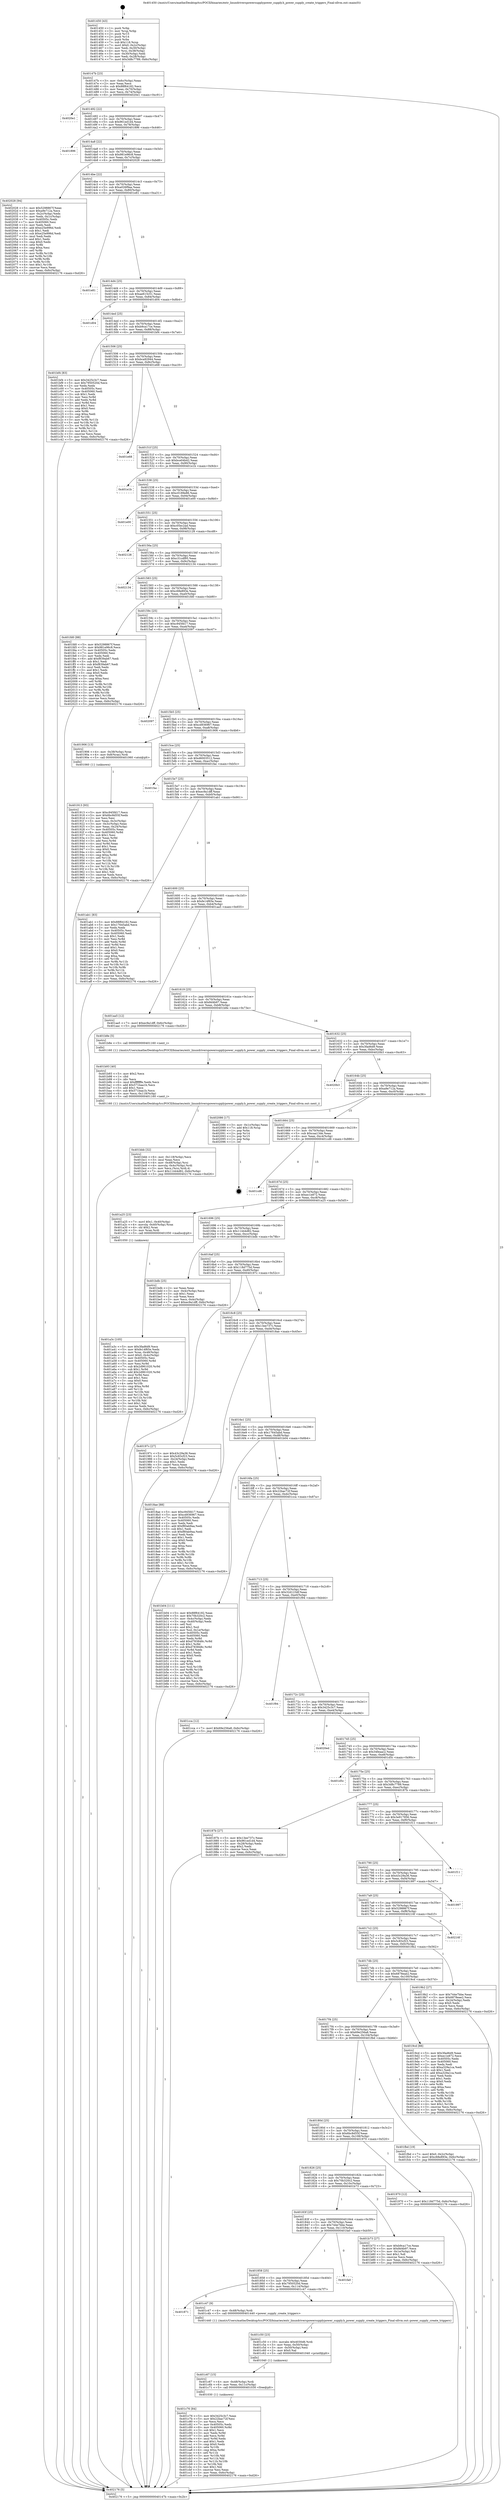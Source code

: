 digraph "0x401450" {
  label = "0x401450 (/mnt/c/Users/mathe/Desktop/tcc/POCII/binaries/extr_linuxdriverspowersupplypower_supply.h_power_supply_create_triggers_Final-ollvm.out::main(0))"
  labelloc = "t"
  node[shape=record]

  Entry [label="",width=0.3,height=0.3,shape=circle,fillcolor=black,style=filled]
  "0x40147b" [label="{
     0x40147b [23]\l
     | [instrs]\l
     &nbsp;&nbsp;0x40147b \<+3\>: mov -0x6c(%rbp),%eax\l
     &nbsp;&nbsp;0x40147e \<+2\>: mov %eax,%ecx\l
     &nbsp;&nbsp;0x401480 \<+6\>: sub $0x88f64182,%ecx\l
     &nbsp;&nbsp;0x401486 \<+3\>: mov %eax,-0x70(%rbp)\l
     &nbsp;&nbsp;0x401489 \<+3\>: mov %ecx,-0x74(%rbp)\l
     &nbsp;&nbsp;0x40148c \<+6\>: je 00000000004020e1 \<main+0xc91\>\l
  }"]
  "0x4020e1" [label="{
     0x4020e1\l
  }", style=dashed]
  "0x401492" [label="{
     0x401492 [22]\l
     | [instrs]\l
     &nbsp;&nbsp;0x401492 \<+5\>: jmp 0000000000401497 \<main+0x47\>\l
     &nbsp;&nbsp;0x401497 \<+3\>: mov -0x70(%rbp),%eax\l
     &nbsp;&nbsp;0x40149a \<+5\>: sub $0x961ed1d4,%eax\l
     &nbsp;&nbsp;0x40149f \<+3\>: mov %eax,-0x78(%rbp)\l
     &nbsp;&nbsp;0x4014a2 \<+6\>: je 0000000000401896 \<main+0x446\>\l
  }"]
  Exit [label="",width=0.3,height=0.3,shape=circle,fillcolor=black,style=filled,peripheries=2]
  "0x401896" [label="{
     0x401896\l
  }", style=dashed]
  "0x4014a8" [label="{
     0x4014a8 [22]\l
     | [instrs]\l
     &nbsp;&nbsp;0x4014a8 \<+5\>: jmp 00000000004014ad \<main+0x5d\>\l
     &nbsp;&nbsp;0x4014ad \<+3\>: mov -0x70(%rbp),%eax\l
     &nbsp;&nbsp;0x4014b0 \<+5\>: sub $0x981e96c8,%eax\l
     &nbsp;&nbsp;0x4014b5 \<+3\>: mov %eax,-0x7c(%rbp)\l
     &nbsp;&nbsp;0x4014b8 \<+6\>: je 0000000000402028 \<main+0xbd8\>\l
  }"]
  "0x401c76" [label="{
     0x401c76 [84]\l
     | [instrs]\l
     &nbsp;&nbsp;0x401c76 \<+5\>: mov $0x3425c3c7,%eax\l
     &nbsp;&nbsp;0x401c7b \<+5\>: mov $0x22bac72f,%esi\l
     &nbsp;&nbsp;0x401c80 \<+2\>: xor %ecx,%ecx\l
     &nbsp;&nbsp;0x401c82 \<+7\>: mov 0x40505c,%edx\l
     &nbsp;&nbsp;0x401c89 \<+8\>: mov 0x405060,%r8d\l
     &nbsp;&nbsp;0x401c91 \<+3\>: sub $0x1,%ecx\l
     &nbsp;&nbsp;0x401c94 \<+3\>: mov %edx,%r9d\l
     &nbsp;&nbsp;0x401c97 \<+3\>: add %ecx,%r9d\l
     &nbsp;&nbsp;0x401c9a \<+4\>: imul %r9d,%edx\l
     &nbsp;&nbsp;0x401c9e \<+3\>: and $0x1,%edx\l
     &nbsp;&nbsp;0x401ca1 \<+3\>: cmp $0x0,%edx\l
     &nbsp;&nbsp;0x401ca4 \<+4\>: sete %r10b\l
     &nbsp;&nbsp;0x401ca8 \<+4\>: cmp $0xa,%r8d\l
     &nbsp;&nbsp;0x401cac \<+4\>: setl %r11b\l
     &nbsp;&nbsp;0x401cb0 \<+3\>: mov %r10b,%bl\l
     &nbsp;&nbsp;0x401cb3 \<+3\>: and %r11b,%bl\l
     &nbsp;&nbsp;0x401cb6 \<+3\>: xor %r11b,%r10b\l
     &nbsp;&nbsp;0x401cb9 \<+3\>: or %r10b,%bl\l
     &nbsp;&nbsp;0x401cbc \<+3\>: test $0x1,%bl\l
     &nbsp;&nbsp;0x401cbf \<+3\>: cmovne %esi,%eax\l
     &nbsp;&nbsp;0x401cc2 \<+3\>: mov %eax,-0x6c(%rbp)\l
     &nbsp;&nbsp;0x401cc5 \<+5\>: jmp 0000000000402176 \<main+0xd26\>\l
  }"]
  "0x402028" [label="{
     0x402028 [94]\l
     | [instrs]\l
     &nbsp;&nbsp;0x402028 \<+5\>: mov $0x5298867f,%eax\l
     &nbsp;&nbsp;0x40202d \<+5\>: mov $0xa9e712a,%ecx\l
     &nbsp;&nbsp;0x402032 \<+3\>: mov -0x2c(%rbp),%edx\l
     &nbsp;&nbsp;0x402035 \<+3\>: mov %edx,-0x1c(%rbp)\l
     &nbsp;&nbsp;0x402038 \<+7\>: mov 0x40505c,%edx\l
     &nbsp;&nbsp;0x40203f \<+7\>: mov 0x405060,%esi\l
     &nbsp;&nbsp;0x402046 \<+2\>: mov %edx,%edi\l
     &nbsp;&nbsp;0x402048 \<+6\>: add $0xe25e996d,%edi\l
     &nbsp;&nbsp;0x40204e \<+3\>: sub $0x1,%edi\l
     &nbsp;&nbsp;0x402051 \<+6\>: sub $0xe25e996d,%edi\l
     &nbsp;&nbsp;0x402057 \<+3\>: imul %edi,%edx\l
     &nbsp;&nbsp;0x40205a \<+3\>: and $0x1,%edx\l
     &nbsp;&nbsp;0x40205d \<+3\>: cmp $0x0,%edx\l
     &nbsp;&nbsp;0x402060 \<+4\>: sete %r8b\l
     &nbsp;&nbsp;0x402064 \<+3\>: cmp $0xa,%esi\l
     &nbsp;&nbsp;0x402067 \<+4\>: setl %r9b\l
     &nbsp;&nbsp;0x40206b \<+3\>: mov %r8b,%r10b\l
     &nbsp;&nbsp;0x40206e \<+3\>: and %r9b,%r10b\l
     &nbsp;&nbsp;0x402071 \<+3\>: xor %r9b,%r8b\l
     &nbsp;&nbsp;0x402074 \<+3\>: or %r8b,%r10b\l
     &nbsp;&nbsp;0x402077 \<+4\>: test $0x1,%r10b\l
     &nbsp;&nbsp;0x40207b \<+3\>: cmovne %ecx,%eax\l
     &nbsp;&nbsp;0x40207e \<+3\>: mov %eax,-0x6c(%rbp)\l
     &nbsp;&nbsp;0x402081 \<+5\>: jmp 0000000000402176 \<main+0xd26\>\l
  }"]
  "0x4014be" [label="{
     0x4014be [22]\l
     | [instrs]\l
     &nbsp;&nbsp;0x4014be \<+5\>: jmp 00000000004014c3 \<main+0x73\>\l
     &nbsp;&nbsp;0x4014c3 \<+3\>: mov -0x70(%rbp),%eax\l
     &nbsp;&nbsp;0x4014c6 \<+5\>: sub $0xa026f9aa,%eax\l
     &nbsp;&nbsp;0x4014cb \<+3\>: mov %eax,-0x80(%rbp)\l
     &nbsp;&nbsp;0x4014ce \<+6\>: je 0000000000401e81 \<main+0xa31\>\l
  }"]
  "0x401c67" [label="{
     0x401c67 [15]\l
     | [instrs]\l
     &nbsp;&nbsp;0x401c67 \<+4\>: mov -0x48(%rbp),%rdi\l
     &nbsp;&nbsp;0x401c6b \<+6\>: mov %eax,-0x11c(%rbp)\l
     &nbsp;&nbsp;0x401c71 \<+5\>: call 0000000000401030 \<free@plt\>\l
     | [calls]\l
     &nbsp;&nbsp;0x401030 \{1\} (unknown)\l
  }"]
  "0x401e81" [label="{
     0x401e81\l
  }", style=dashed]
  "0x4014d4" [label="{
     0x4014d4 [25]\l
     | [instrs]\l
     &nbsp;&nbsp;0x4014d4 \<+5\>: jmp 00000000004014d9 \<main+0x89\>\l
     &nbsp;&nbsp;0x4014d9 \<+3\>: mov -0x70(%rbp),%eax\l
     &nbsp;&nbsp;0x4014dc \<+5\>: sub $0xae615c51,%eax\l
     &nbsp;&nbsp;0x4014e1 \<+6\>: mov %eax,-0x84(%rbp)\l
     &nbsp;&nbsp;0x4014e7 \<+6\>: je 0000000000401d04 \<main+0x8b4\>\l
  }"]
  "0x401c50" [label="{
     0x401c50 [23]\l
     | [instrs]\l
     &nbsp;&nbsp;0x401c50 \<+10\>: movabs $0x4030d6,%rdi\l
     &nbsp;&nbsp;0x401c5a \<+3\>: mov %eax,-0x50(%rbp)\l
     &nbsp;&nbsp;0x401c5d \<+3\>: mov -0x50(%rbp),%esi\l
     &nbsp;&nbsp;0x401c60 \<+2\>: mov $0x0,%al\l
     &nbsp;&nbsp;0x401c62 \<+5\>: call 0000000000401040 \<printf@plt\>\l
     | [calls]\l
     &nbsp;&nbsp;0x401040 \{1\} (unknown)\l
  }"]
  "0x401d04" [label="{
     0x401d04\l
  }", style=dashed]
  "0x4014ed" [label="{
     0x4014ed [25]\l
     | [instrs]\l
     &nbsp;&nbsp;0x4014ed \<+5\>: jmp 00000000004014f2 \<main+0xa2\>\l
     &nbsp;&nbsp;0x4014f2 \<+3\>: mov -0x70(%rbp),%eax\l
     &nbsp;&nbsp;0x4014f5 \<+5\>: sub $0xb9ca17ce,%eax\l
     &nbsp;&nbsp;0x4014fa \<+6\>: mov %eax,-0x88(%rbp)\l
     &nbsp;&nbsp;0x401500 \<+6\>: je 0000000000401bf4 \<main+0x7a4\>\l
  }"]
  "0x401871" [label="{
     0x401871\l
  }", style=dashed]
  "0x401bf4" [label="{
     0x401bf4 [83]\l
     | [instrs]\l
     &nbsp;&nbsp;0x401bf4 \<+5\>: mov $0x3425c3c7,%eax\l
     &nbsp;&nbsp;0x401bf9 \<+5\>: mov $0x7950520d,%ecx\l
     &nbsp;&nbsp;0x401bfe \<+2\>: xor %edx,%edx\l
     &nbsp;&nbsp;0x401c00 \<+7\>: mov 0x40505c,%esi\l
     &nbsp;&nbsp;0x401c07 \<+7\>: mov 0x405060,%edi\l
     &nbsp;&nbsp;0x401c0e \<+3\>: sub $0x1,%edx\l
     &nbsp;&nbsp;0x401c11 \<+3\>: mov %esi,%r8d\l
     &nbsp;&nbsp;0x401c14 \<+3\>: add %edx,%r8d\l
     &nbsp;&nbsp;0x401c17 \<+4\>: imul %r8d,%esi\l
     &nbsp;&nbsp;0x401c1b \<+3\>: and $0x1,%esi\l
     &nbsp;&nbsp;0x401c1e \<+3\>: cmp $0x0,%esi\l
     &nbsp;&nbsp;0x401c21 \<+4\>: sete %r9b\l
     &nbsp;&nbsp;0x401c25 \<+3\>: cmp $0xa,%edi\l
     &nbsp;&nbsp;0x401c28 \<+4\>: setl %r10b\l
     &nbsp;&nbsp;0x401c2c \<+3\>: mov %r9b,%r11b\l
     &nbsp;&nbsp;0x401c2f \<+3\>: and %r10b,%r11b\l
     &nbsp;&nbsp;0x401c32 \<+3\>: xor %r10b,%r9b\l
     &nbsp;&nbsp;0x401c35 \<+3\>: or %r9b,%r11b\l
     &nbsp;&nbsp;0x401c38 \<+4\>: test $0x1,%r11b\l
     &nbsp;&nbsp;0x401c3c \<+3\>: cmovne %ecx,%eax\l
     &nbsp;&nbsp;0x401c3f \<+3\>: mov %eax,-0x6c(%rbp)\l
     &nbsp;&nbsp;0x401c42 \<+5\>: jmp 0000000000402176 \<main+0xd26\>\l
  }"]
  "0x401506" [label="{
     0x401506 [25]\l
     | [instrs]\l
     &nbsp;&nbsp;0x401506 \<+5\>: jmp 000000000040150b \<main+0xbb\>\l
     &nbsp;&nbsp;0x40150b \<+3\>: mov -0x70(%rbp),%eax\l
     &nbsp;&nbsp;0x40150e \<+5\>: sub $0xbca92944,%eax\l
     &nbsp;&nbsp;0x401513 \<+6\>: mov %eax,-0x8c(%rbp)\l
     &nbsp;&nbsp;0x401519 \<+6\>: je 0000000000401e68 \<main+0xa18\>\l
  }"]
  "0x401c47" [label="{
     0x401c47 [9]\l
     | [instrs]\l
     &nbsp;&nbsp;0x401c47 \<+4\>: mov -0x48(%rbp),%rdi\l
     &nbsp;&nbsp;0x401c4b \<+5\>: call 0000000000401440 \<power_supply_create_triggers\>\l
     | [calls]\l
     &nbsp;&nbsp;0x401440 \{1\} (/mnt/c/Users/mathe/Desktop/tcc/POCII/binaries/extr_linuxdriverspowersupplypower_supply.h_power_supply_create_triggers_Final-ollvm.out::power_supply_create_triggers)\l
  }"]
  "0x401e68" [label="{
     0x401e68\l
  }", style=dashed]
  "0x40151f" [label="{
     0x40151f [25]\l
     | [instrs]\l
     &nbsp;&nbsp;0x40151f \<+5\>: jmp 0000000000401524 \<main+0xd4\>\l
     &nbsp;&nbsp;0x401524 \<+3\>: mov -0x70(%rbp),%eax\l
     &nbsp;&nbsp;0x401527 \<+5\>: sub $0xbce04b42,%eax\l
     &nbsp;&nbsp;0x40152c \<+6\>: mov %eax,-0x90(%rbp)\l
     &nbsp;&nbsp;0x401532 \<+6\>: je 0000000000401e1b \<main+0x9cb\>\l
  }"]
  "0x401858" [label="{
     0x401858 [25]\l
     | [instrs]\l
     &nbsp;&nbsp;0x401858 \<+5\>: jmp 000000000040185d \<main+0x40d\>\l
     &nbsp;&nbsp;0x40185d \<+3\>: mov -0x70(%rbp),%eax\l
     &nbsp;&nbsp;0x401860 \<+5\>: sub $0x7950520d,%eax\l
     &nbsp;&nbsp;0x401865 \<+6\>: mov %eax,-0x114(%rbp)\l
     &nbsp;&nbsp;0x40186b \<+6\>: je 0000000000401c47 \<main+0x7f7\>\l
  }"]
  "0x401e1b" [label="{
     0x401e1b\l
  }", style=dashed]
  "0x401538" [label="{
     0x401538 [25]\l
     | [instrs]\l
     &nbsp;&nbsp;0x401538 \<+5\>: jmp 000000000040153d \<main+0xed\>\l
     &nbsp;&nbsp;0x40153d \<+3\>: mov -0x70(%rbp),%eax\l
     &nbsp;&nbsp;0x401540 \<+5\>: sub $0xc0189e86,%eax\l
     &nbsp;&nbsp;0x401545 \<+6\>: mov %eax,-0x94(%rbp)\l
     &nbsp;&nbsp;0x40154b \<+6\>: je 0000000000401e00 \<main+0x9b0\>\l
  }"]
  "0x401fa0" [label="{
     0x401fa0\l
  }", style=dashed]
  "0x401e00" [label="{
     0x401e00\l
  }", style=dashed]
  "0x401551" [label="{
     0x401551 [25]\l
     | [instrs]\l
     &nbsp;&nbsp;0x401551 \<+5\>: jmp 0000000000401556 \<main+0x106\>\l
     &nbsp;&nbsp;0x401556 \<+3\>: mov -0x70(%rbp),%eax\l
     &nbsp;&nbsp;0x401559 \<+5\>: sub $0xc05ec2ad,%eax\l
     &nbsp;&nbsp;0x40155e \<+6\>: mov %eax,-0x98(%rbp)\l
     &nbsp;&nbsp;0x401564 \<+6\>: je 0000000000402128 \<main+0xcd8\>\l
  }"]
  "0x401bbb" [label="{
     0x401bbb [32]\l
     | [instrs]\l
     &nbsp;&nbsp;0x401bbb \<+6\>: mov -0x118(%rbp),%ecx\l
     &nbsp;&nbsp;0x401bc1 \<+3\>: imul %eax,%ecx\l
     &nbsp;&nbsp;0x401bc4 \<+4\>: mov -0x48(%rbp),%rsi\l
     &nbsp;&nbsp;0x401bc8 \<+4\>: movslq -0x4c(%rbp),%rdi\l
     &nbsp;&nbsp;0x401bcc \<+3\>: mov %ecx,(%rsi,%rdi,4)\l
     &nbsp;&nbsp;0x401bcf \<+7\>: movl $0x11444d82,-0x6c(%rbp)\l
     &nbsp;&nbsp;0x401bd6 \<+5\>: jmp 0000000000402176 \<main+0xd26\>\l
  }"]
  "0x402128" [label="{
     0x402128\l
  }", style=dashed]
  "0x40156a" [label="{
     0x40156a [25]\l
     | [instrs]\l
     &nbsp;&nbsp;0x40156a \<+5\>: jmp 000000000040156f \<main+0x11f\>\l
     &nbsp;&nbsp;0x40156f \<+3\>: mov -0x70(%rbp),%eax\l
     &nbsp;&nbsp;0x401572 \<+5\>: sub $0xc31cdf95,%eax\l
     &nbsp;&nbsp;0x401577 \<+6\>: mov %eax,-0x9c(%rbp)\l
     &nbsp;&nbsp;0x40157d \<+6\>: je 0000000000402134 \<main+0xce4\>\l
  }"]
  "0x401b93" [label="{
     0x401b93 [40]\l
     | [instrs]\l
     &nbsp;&nbsp;0x401b93 \<+5\>: mov $0x2,%ecx\l
     &nbsp;&nbsp;0x401b98 \<+1\>: cltd\l
     &nbsp;&nbsp;0x401b99 \<+2\>: idiv %ecx\l
     &nbsp;&nbsp;0x401b9b \<+6\>: imul $0xfffffffe,%edx,%ecx\l
     &nbsp;&nbsp;0x401ba1 \<+6\>: add $0x571baa1b,%ecx\l
     &nbsp;&nbsp;0x401ba7 \<+3\>: add $0x1,%ecx\l
     &nbsp;&nbsp;0x401baa \<+6\>: sub $0x571baa1b,%ecx\l
     &nbsp;&nbsp;0x401bb0 \<+6\>: mov %ecx,-0x118(%rbp)\l
     &nbsp;&nbsp;0x401bb6 \<+5\>: call 0000000000401160 \<next_i\>\l
     | [calls]\l
     &nbsp;&nbsp;0x401160 \{1\} (/mnt/c/Users/mathe/Desktop/tcc/POCII/binaries/extr_linuxdriverspowersupplypower_supply.h_power_supply_create_triggers_Final-ollvm.out::next_i)\l
  }"]
  "0x402134" [label="{
     0x402134\l
  }", style=dashed]
  "0x401583" [label="{
     0x401583 [25]\l
     | [instrs]\l
     &nbsp;&nbsp;0x401583 \<+5\>: jmp 0000000000401588 \<main+0x138\>\l
     &nbsp;&nbsp;0x401588 \<+3\>: mov -0x70(%rbp),%eax\l
     &nbsp;&nbsp;0x40158b \<+5\>: sub $0xc68e893e,%eax\l
     &nbsp;&nbsp;0x401590 \<+6\>: mov %eax,-0xa0(%rbp)\l
     &nbsp;&nbsp;0x401596 \<+6\>: je 0000000000401fd0 \<main+0xb80\>\l
  }"]
  "0x40183f" [label="{
     0x40183f [25]\l
     | [instrs]\l
     &nbsp;&nbsp;0x40183f \<+5\>: jmp 0000000000401844 \<main+0x3f4\>\l
     &nbsp;&nbsp;0x401844 \<+3\>: mov -0x70(%rbp),%eax\l
     &nbsp;&nbsp;0x401847 \<+5\>: sub $0x744e7bbe,%eax\l
     &nbsp;&nbsp;0x40184c \<+6\>: mov %eax,-0x110(%rbp)\l
     &nbsp;&nbsp;0x401852 \<+6\>: je 0000000000401fa0 \<main+0xb50\>\l
  }"]
  "0x401fd0" [label="{
     0x401fd0 [88]\l
     | [instrs]\l
     &nbsp;&nbsp;0x401fd0 \<+5\>: mov $0x5298867f,%eax\l
     &nbsp;&nbsp;0x401fd5 \<+5\>: mov $0x981e96c8,%ecx\l
     &nbsp;&nbsp;0x401fda \<+7\>: mov 0x40505c,%edx\l
     &nbsp;&nbsp;0x401fe1 \<+7\>: mov 0x405060,%esi\l
     &nbsp;&nbsp;0x401fe8 \<+2\>: mov %edx,%edi\l
     &nbsp;&nbsp;0x401fea \<+6\>: add $0xf839ab67,%edi\l
     &nbsp;&nbsp;0x401ff0 \<+3\>: sub $0x1,%edi\l
     &nbsp;&nbsp;0x401ff3 \<+6\>: sub $0xf839ab67,%edi\l
     &nbsp;&nbsp;0x401ff9 \<+3\>: imul %edi,%edx\l
     &nbsp;&nbsp;0x401ffc \<+3\>: and $0x1,%edx\l
     &nbsp;&nbsp;0x401fff \<+3\>: cmp $0x0,%edx\l
     &nbsp;&nbsp;0x402002 \<+4\>: sete %r8b\l
     &nbsp;&nbsp;0x402006 \<+3\>: cmp $0xa,%esi\l
     &nbsp;&nbsp;0x402009 \<+4\>: setl %r9b\l
     &nbsp;&nbsp;0x40200d \<+3\>: mov %r8b,%r10b\l
     &nbsp;&nbsp;0x402010 \<+3\>: and %r9b,%r10b\l
     &nbsp;&nbsp;0x402013 \<+3\>: xor %r9b,%r8b\l
     &nbsp;&nbsp;0x402016 \<+3\>: or %r8b,%r10b\l
     &nbsp;&nbsp;0x402019 \<+4\>: test $0x1,%r10b\l
     &nbsp;&nbsp;0x40201d \<+3\>: cmovne %ecx,%eax\l
     &nbsp;&nbsp;0x402020 \<+3\>: mov %eax,-0x6c(%rbp)\l
     &nbsp;&nbsp;0x402023 \<+5\>: jmp 0000000000402176 \<main+0xd26\>\l
  }"]
  "0x40159c" [label="{
     0x40159c [25]\l
     | [instrs]\l
     &nbsp;&nbsp;0x40159c \<+5\>: jmp 00000000004015a1 \<main+0x151\>\l
     &nbsp;&nbsp;0x4015a1 \<+3\>: mov -0x70(%rbp),%eax\l
     &nbsp;&nbsp;0x4015a4 \<+5\>: sub $0xc945fd17,%eax\l
     &nbsp;&nbsp;0x4015a9 \<+6\>: mov %eax,-0xa4(%rbp)\l
     &nbsp;&nbsp;0x4015af \<+6\>: je 0000000000402097 \<main+0xc47\>\l
  }"]
  "0x401b73" [label="{
     0x401b73 [27]\l
     | [instrs]\l
     &nbsp;&nbsp;0x401b73 \<+5\>: mov $0xb9ca17ce,%eax\l
     &nbsp;&nbsp;0x401b78 \<+5\>: mov $0x8d4b97,%ecx\l
     &nbsp;&nbsp;0x401b7d \<+3\>: mov -0x1e(%rbp),%dl\l
     &nbsp;&nbsp;0x401b80 \<+3\>: test $0x1,%dl\l
     &nbsp;&nbsp;0x401b83 \<+3\>: cmovne %ecx,%eax\l
     &nbsp;&nbsp;0x401b86 \<+3\>: mov %eax,-0x6c(%rbp)\l
     &nbsp;&nbsp;0x401b89 \<+5\>: jmp 0000000000402176 \<main+0xd26\>\l
  }"]
  "0x402097" [label="{
     0x402097\l
  }", style=dashed]
  "0x4015b5" [label="{
     0x4015b5 [25]\l
     | [instrs]\l
     &nbsp;&nbsp;0x4015b5 \<+5\>: jmp 00000000004015ba \<main+0x16a\>\l
     &nbsp;&nbsp;0x4015ba \<+3\>: mov -0x70(%rbp),%eax\l
     &nbsp;&nbsp;0x4015bd \<+5\>: sub $0xcd936967,%eax\l
     &nbsp;&nbsp;0x4015c2 \<+6\>: mov %eax,-0xa8(%rbp)\l
     &nbsp;&nbsp;0x4015c8 \<+6\>: je 0000000000401906 \<main+0x4b6\>\l
  }"]
  "0x401a3c" [label="{
     0x401a3c [105]\l
     | [instrs]\l
     &nbsp;&nbsp;0x401a3c \<+5\>: mov $0x3fad6d9,%ecx\l
     &nbsp;&nbsp;0x401a41 \<+5\>: mov $0xfe14f65e,%edx\l
     &nbsp;&nbsp;0x401a46 \<+4\>: mov %rax,-0x48(%rbp)\l
     &nbsp;&nbsp;0x401a4a \<+7\>: movl $0x0,-0x4c(%rbp)\l
     &nbsp;&nbsp;0x401a51 \<+7\>: mov 0x40505c,%esi\l
     &nbsp;&nbsp;0x401a58 \<+8\>: mov 0x405060,%r8d\l
     &nbsp;&nbsp;0x401a60 \<+3\>: mov %esi,%r9d\l
     &nbsp;&nbsp;0x401a63 \<+7\>: sub $0x2d961020,%r9d\l
     &nbsp;&nbsp;0x401a6a \<+4\>: sub $0x1,%r9d\l
     &nbsp;&nbsp;0x401a6e \<+7\>: add $0x2d961020,%r9d\l
     &nbsp;&nbsp;0x401a75 \<+4\>: imul %r9d,%esi\l
     &nbsp;&nbsp;0x401a79 \<+3\>: and $0x1,%esi\l
     &nbsp;&nbsp;0x401a7c \<+3\>: cmp $0x0,%esi\l
     &nbsp;&nbsp;0x401a7f \<+4\>: sete %r10b\l
     &nbsp;&nbsp;0x401a83 \<+4\>: cmp $0xa,%r8d\l
     &nbsp;&nbsp;0x401a87 \<+4\>: setl %r11b\l
     &nbsp;&nbsp;0x401a8b \<+3\>: mov %r10b,%bl\l
     &nbsp;&nbsp;0x401a8e \<+3\>: and %r11b,%bl\l
     &nbsp;&nbsp;0x401a91 \<+3\>: xor %r11b,%r10b\l
     &nbsp;&nbsp;0x401a94 \<+3\>: or %r10b,%bl\l
     &nbsp;&nbsp;0x401a97 \<+3\>: test $0x1,%bl\l
     &nbsp;&nbsp;0x401a9a \<+3\>: cmovne %edx,%ecx\l
     &nbsp;&nbsp;0x401a9d \<+3\>: mov %ecx,-0x6c(%rbp)\l
     &nbsp;&nbsp;0x401aa0 \<+5\>: jmp 0000000000402176 \<main+0xd26\>\l
  }"]
  "0x401906" [label="{
     0x401906 [13]\l
     | [instrs]\l
     &nbsp;&nbsp;0x401906 \<+4\>: mov -0x38(%rbp),%rax\l
     &nbsp;&nbsp;0x40190a \<+4\>: mov 0x8(%rax),%rdi\l
     &nbsp;&nbsp;0x40190e \<+5\>: call 0000000000401060 \<atoi@plt\>\l
     | [calls]\l
     &nbsp;&nbsp;0x401060 \{1\} (unknown)\l
  }"]
  "0x4015ce" [label="{
     0x4015ce [25]\l
     | [instrs]\l
     &nbsp;&nbsp;0x4015ce \<+5\>: jmp 00000000004015d3 \<main+0x183\>\l
     &nbsp;&nbsp;0x4015d3 \<+3\>: mov -0x70(%rbp),%eax\l
     &nbsp;&nbsp;0x4015d6 \<+5\>: sub $0xd6003512,%eax\l
     &nbsp;&nbsp;0x4015db \<+6\>: mov %eax,-0xac(%rbp)\l
     &nbsp;&nbsp;0x4015e1 \<+6\>: je 0000000000401fac \<main+0xb5c\>\l
  }"]
  "0x401826" [label="{
     0x401826 [25]\l
     | [instrs]\l
     &nbsp;&nbsp;0x401826 \<+5\>: jmp 000000000040182b \<main+0x3db\>\l
     &nbsp;&nbsp;0x40182b \<+3\>: mov -0x70(%rbp),%eax\l
     &nbsp;&nbsp;0x40182e \<+5\>: sub $0x70b320c2,%eax\l
     &nbsp;&nbsp;0x401833 \<+6\>: mov %eax,-0x10c(%rbp)\l
     &nbsp;&nbsp;0x401839 \<+6\>: je 0000000000401b73 \<main+0x723\>\l
  }"]
  "0x401fac" [label="{
     0x401fac\l
  }", style=dashed]
  "0x4015e7" [label="{
     0x4015e7 [25]\l
     | [instrs]\l
     &nbsp;&nbsp;0x4015e7 \<+5\>: jmp 00000000004015ec \<main+0x19c\>\l
     &nbsp;&nbsp;0x4015ec \<+3\>: mov -0x70(%rbp),%eax\l
     &nbsp;&nbsp;0x4015ef \<+5\>: sub $0xec9a1dff,%eax\l
     &nbsp;&nbsp;0x4015f4 \<+6\>: mov %eax,-0xb0(%rbp)\l
     &nbsp;&nbsp;0x4015fa \<+6\>: je 0000000000401ab1 \<main+0x661\>\l
  }"]
  "0x401970" [label="{
     0x401970 [12]\l
     | [instrs]\l
     &nbsp;&nbsp;0x401970 \<+7\>: movl $0x118d775d,-0x6c(%rbp)\l
     &nbsp;&nbsp;0x401977 \<+5\>: jmp 0000000000402176 \<main+0xd26\>\l
  }"]
  "0x401ab1" [label="{
     0x401ab1 [83]\l
     | [instrs]\l
     &nbsp;&nbsp;0x401ab1 \<+5\>: mov $0x88f64182,%eax\l
     &nbsp;&nbsp;0x401ab6 \<+5\>: mov $0x17645abd,%ecx\l
     &nbsp;&nbsp;0x401abb \<+2\>: xor %edx,%edx\l
     &nbsp;&nbsp;0x401abd \<+7\>: mov 0x40505c,%esi\l
     &nbsp;&nbsp;0x401ac4 \<+7\>: mov 0x405060,%edi\l
     &nbsp;&nbsp;0x401acb \<+3\>: sub $0x1,%edx\l
     &nbsp;&nbsp;0x401ace \<+3\>: mov %esi,%r8d\l
     &nbsp;&nbsp;0x401ad1 \<+3\>: add %edx,%r8d\l
     &nbsp;&nbsp;0x401ad4 \<+4\>: imul %r8d,%esi\l
     &nbsp;&nbsp;0x401ad8 \<+3\>: and $0x1,%esi\l
     &nbsp;&nbsp;0x401adb \<+3\>: cmp $0x0,%esi\l
     &nbsp;&nbsp;0x401ade \<+4\>: sete %r9b\l
     &nbsp;&nbsp;0x401ae2 \<+3\>: cmp $0xa,%edi\l
     &nbsp;&nbsp;0x401ae5 \<+4\>: setl %r10b\l
     &nbsp;&nbsp;0x401ae9 \<+3\>: mov %r9b,%r11b\l
     &nbsp;&nbsp;0x401aec \<+3\>: and %r10b,%r11b\l
     &nbsp;&nbsp;0x401aef \<+3\>: xor %r10b,%r9b\l
     &nbsp;&nbsp;0x401af2 \<+3\>: or %r9b,%r11b\l
     &nbsp;&nbsp;0x401af5 \<+4\>: test $0x1,%r11b\l
     &nbsp;&nbsp;0x401af9 \<+3\>: cmovne %ecx,%eax\l
     &nbsp;&nbsp;0x401afc \<+3\>: mov %eax,-0x6c(%rbp)\l
     &nbsp;&nbsp;0x401aff \<+5\>: jmp 0000000000402176 \<main+0xd26\>\l
  }"]
  "0x401600" [label="{
     0x401600 [25]\l
     | [instrs]\l
     &nbsp;&nbsp;0x401600 \<+5\>: jmp 0000000000401605 \<main+0x1b5\>\l
     &nbsp;&nbsp;0x401605 \<+3\>: mov -0x70(%rbp),%eax\l
     &nbsp;&nbsp;0x401608 \<+5\>: sub $0xfe14f65e,%eax\l
     &nbsp;&nbsp;0x40160d \<+6\>: mov %eax,-0xb4(%rbp)\l
     &nbsp;&nbsp;0x401613 \<+6\>: je 0000000000401aa5 \<main+0x655\>\l
  }"]
  "0x40180d" [label="{
     0x40180d [25]\l
     | [instrs]\l
     &nbsp;&nbsp;0x40180d \<+5\>: jmp 0000000000401812 \<main+0x3c2\>\l
     &nbsp;&nbsp;0x401812 \<+3\>: mov -0x70(%rbp),%eax\l
     &nbsp;&nbsp;0x401815 \<+5\>: sub $0x6bc8d55f,%eax\l
     &nbsp;&nbsp;0x40181a \<+6\>: mov %eax,-0x108(%rbp)\l
     &nbsp;&nbsp;0x401820 \<+6\>: je 0000000000401970 \<main+0x520\>\l
  }"]
  "0x401aa5" [label="{
     0x401aa5 [12]\l
     | [instrs]\l
     &nbsp;&nbsp;0x401aa5 \<+7\>: movl $0xec9a1dff,-0x6c(%rbp)\l
     &nbsp;&nbsp;0x401aac \<+5\>: jmp 0000000000402176 \<main+0xd26\>\l
  }"]
  "0x401619" [label="{
     0x401619 [25]\l
     | [instrs]\l
     &nbsp;&nbsp;0x401619 \<+5\>: jmp 000000000040161e \<main+0x1ce\>\l
     &nbsp;&nbsp;0x40161e \<+3\>: mov -0x70(%rbp),%eax\l
     &nbsp;&nbsp;0x401621 \<+5\>: sub $0x8d4b97,%eax\l
     &nbsp;&nbsp;0x401626 \<+6\>: mov %eax,-0xb8(%rbp)\l
     &nbsp;&nbsp;0x40162c \<+6\>: je 0000000000401b8e \<main+0x73e\>\l
  }"]
  "0x401fbd" [label="{
     0x401fbd [19]\l
     | [instrs]\l
     &nbsp;&nbsp;0x401fbd \<+7\>: movl $0x0,-0x2c(%rbp)\l
     &nbsp;&nbsp;0x401fc4 \<+7\>: movl $0xc68e893e,-0x6c(%rbp)\l
     &nbsp;&nbsp;0x401fcb \<+5\>: jmp 0000000000402176 \<main+0xd26\>\l
  }"]
  "0x401b8e" [label="{
     0x401b8e [5]\l
     | [instrs]\l
     &nbsp;&nbsp;0x401b8e \<+5\>: call 0000000000401160 \<next_i\>\l
     | [calls]\l
     &nbsp;&nbsp;0x401160 \{1\} (/mnt/c/Users/mathe/Desktop/tcc/POCII/binaries/extr_linuxdriverspowersupplypower_supply.h_power_supply_create_triggers_Final-ollvm.out::next_i)\l
  }"]
  "0x401632" [label="{
     0x401632 [25]\l
     | [instrs]\l
     &nbsp;&nbsp;0x401632 \<+5\>: jmp 0000000000401637 \<main+0x1e7\>\l
     &nbsp;&nbsp;0x401637 \<+3\>: mov -0x70(%rbp),%eax\l
     &nbsp;&nbsp;0x40163a \<+5\>: sub $0x3fad6d9,%eax\l
     &nbsp;&nbsp;0x40163f \<+6\>: mov %eax,-0xbc(%rbp)\l
     &nbsp;&nbsp;0x401645 \<+6\>: je 00000000004020b3 \<main+0xc63\>\l
  }"]
  "0x4017f4" [label="{
     0x4017f4 [25]\l
     | [instrs]\l
     &nbsp;&nbsp;0x4017f4 \<+5\>: jmp 00000000004017f9 \<main+0x3a9\>\l
     &nbsp;&nbsp;0x4017f9 \<+3\>: mov -0x70(%rbp),%eax\l
     &nbsp;&nbsp;0x4017fc \<+5\>: sub $0x69e256a8,%eax\l
     &nbsp;&nbsp;0x401801 \<+6\>: mov %eax,-0x104(%rbp)\l
     &nbsp;&nbsp;0x401807 \<+6\>: je 0000000000401fbd \<main+0xb6d\>\l
  }"]
  "0x4020b3" [label="{
     0x4020b3\l
  }", style=dashed]
  "0x40164b" [label="{
     0x40164b [25]\l
     | [instrs]\l
     &nbsp;&nbsp;0x40164b \<+5\>: jmp 0000000000401650 \<main+0x200\>\l
     &nbsp;&nbsp;0x401650 \<+3\>: mov -0x70(%rbp),%eax\l
     &nbsp;&nbsp;0x401653 \<+5\>: sub $0xa9e712a,%eax\l
     &nbsp;&nbsp;0x401658 \<+6\>: mov %eax,-0xc0(%rbp)\l
     &nbsp;&nbsp;0x40165e \<+6\>: je 0000000000402086 \<main+0xc36\>\l
  }"]
  "0x4019cd" [label="{
     0x4019cd [88]\l
     | [instrs]\l
     &nbsp;&nbsp;0x4019cd \<+5\>: mov $0x3fad6d9,%eax\l
     &nbsp;&nbsp;0x4019d2 \<+5\>: mov $0xec1e872,%ecx\l
     &nbsp;&nbsp;0x4019d7 \<+7\>: mov 0x40505c,%edx\l
     &nbsp;&nbsp;0x4019de \<+7\>: mov 0x405060,%esi\l
     &nbsp;&nbsp;0x4019e5 \<+2\>: mov %edx,%edi\l
     &nbsp;&nbsp;0x4019e7 \<+6\>: sub $0xa329a1ca,%edi\l
     &nbsp;&nbsp;0x4019ed \<+3\>: sub $0x1,%edi\l
     &nbsp;&nbsp;0x4019f0 \<+6\>: add $0xa329a1ca,%edi\l
     &nbsp;&nbsp;0x4019f6 \<+3\>: imul %edi,%edx\l
     &nbsp;&nbsp;0x4019f9 \<+3\>: and $0x1,%edx\l
     &nbsp;&nbsp;0x4019fc \<+3\>: cmp $0x0,%edx\l
     &nbsp;&nbsp;0x4019ff \<+4\>: sete %r8b\l
     &nbsp;&nbsp;0x401a03 \<+3\>: cmp $0xa,%esi\l
     &nbsp;&nbsp;0x401a06 \<+4\>: setl %r9b\l
     &nbsp;&nbsp;0x401a0a \<+3\>: mov %r8b,%r10b\l
     &nbsp;&nbsp;0x401a0d \<+3\>: and %r9b,%r10b\l
     &nbsp;&nbsp;0x401a10 \<+3\>: xor %r9b,%r8b\l
     &nbsp;&nbsp;0x401a13 \<+3\>: or %r8b,%r10b\l
     &nbsp;&nbsp;0x401a16 \<+4\>: test $0x1,%r10b\l
     &nbsp;&nbsp;0x401a1a \<+3\>: cmovne %ecx,%eax\l
     &nbsp;&nbsp;0x401a1d \<+3\>: mov %eax,-0x6c(%rbp)\l
     &nbsp;&nbsp;0x401a20 \<+5\>: jmp 0000000000402176 \<main+0xd26\>\l
  }"]
  "0x402086" [label="{
     0x402086 [17]\l
     | [instrs]\l
     &nbsp;&nbsp;0x402086 \<+3\>: mov -0x1c(%rbp),%eax\l
     &nbsp;&nbsp;0x402089 \<+7\>: add $0x118,%rsp\l
     &nbsp;&nbsp;0x402090 \<+1\>: pop %rbx\l
     &nbsp;&nbsp;0x402091 \<+2\>: pop %r14\l
     &nbsp;&nbsp;0x402093 \<+2\>: pop %r15\l
     &nbsp;&nbsp;0x402095 \<+1\>: pop %rbp\l
     &nbsp;&nbsp;0x402096 \<+1\>: ret\l
  }"]
  "0x401664" [label="{
     0x401664 [25]\l
     | [instrs]\l
     &nbsp;&nbsp;0x401664 \<+5\>: jmp 0000000000401669 \<main+0x219\>\l
     &nbsp;&nbsp;0x401669 \<+3\>: mov -0x70(%rbp),%eax\l
     &nbsp;&nbsp;0x40166c \<+5\>: sub $0xcaa13de,%eax\l
     &nbsp;&nbsp;0x401671 \<+6\>: mov %eax,-0xc4(%rbp)\l
     &nbsp;&nbsp;0x401677 \<+6\>: je 0000000000401cd6 \<main+0x886\>\l
  }"]
  "0x4017db" [label="{
     0x4017db [25]\l
     | [instrs]\l
     &nbsp;&nbsp;0x4017db \<+5\>: jmp 00000000004017e0 \<main+0x390\>\l
     &nbsp;&nbsp;0x4017e0 \<+3\>: mov -0x70(%rbp),%eax\l
     &nbsp;&nbsp;0x4017e3 \<+5\>: sub $0x6878eae2,%eax\l
     &nbsp;&nbsp;0x4017e8 \<+6\>: mov %eax,-0x100(%rbp)\l
     &nbsp;&nbsp;0x4017ee \<+6\>: je 00000000004019cd \<main+0x57d\>\l
  }"]
  "0x401cd6" [label="{
     0x401cd6\l
  }", style=dashed]
  "0x40167d" [label="{
     0x40167d [25]\l
     | [instrs]\l
     &nbsp;&nbsp;0x40167d \<+5\>: jmp 0000000000401682 \<main+0x232\>\l
     &nbsp;&nbsp;0x401682 \<+3\>: mov -0x70(%rbp),%eax\l
     &nbsp;&nbsp;0x401685 \<+5\>: sub $0xec1e872,%eax\l
     &nbsp;&nbsp;0x40168a \<+6\>: mov %eax,-0xc8(%rbp)\l
     &nbsp;&nbsp;0x401690 \<+6\>: je 0000000000401a25 \<main+0x5d5\>\l
  }"]
  "0x4019b2" [label="{
     0x4019b2 [27]\l
     | [instrs]\l
     &nbsp;&nbsp;0x4019b2 \<+5\>: mov $0x744e7bbe,%eax\l
     &nbsp;&nbsp;0x4019b7 \<+5\>: mov $0x6878eae2,%ecx\l
     &nbsp;&nbsp;0x4019bc \<+3\>: mov -0x24(%rbp),%edx\l
     &nbsp;&nbsp;0x4019bf \<+3\>: cmp $0x0,%edx\l
     &nbsp;&nbsp;0x4019c2 \<+3\>: cmove %ecx,%eax\l
     &nbsp;&nbsp;0x4019c5 \<+3\>: mov %eax,-0x6c(%rbp)\l
     &nbsp;&nbsp;0x4019c8 \<+5\>: jmp 0000000000402176 \<main+0xd26\>\l
  }"]
  "0x401a25" [label="{
     0x401a25 [23]\l
     | [instrs]\l
     &nbsp;&nbsp;0x401a25 \<+7\>: movl $0x1,-0x40(%rbp)\l
     &nbsp;&nbsp;0x401a2c \<+4\>: movslq -0x40(%rbp),%rax\l
     &nbsp;&nbsp;0x401a30 \<+4\>: shl $0x2,%rax\l
     &nbsp;&nbsp;0x401a34 \<+3\>: mov %rax,%rdi\l
     &nbsp;&nbsp;0x401a37 \<+5\>: call 0000000000401050 \<malloc@plt\>\l
     | [calls]\l
     &nbsp;&nbsp;0x401050 \{1\} (unknown)\l
  }"]
  "0x401696" [label="{
     0x401696 [25]\l
     | [instrs]\l
     &nbsp;&nbsp;0x401696 \<+5\>: jmp 000000000040169b \<main+0x24b\>\l
     &nbsp;&nbsp;0x40169b \<+3\>: mov -0x70(%rbp),%eax\l
     &nbsp;&nbsp;0x40169e \<+5\>: sub $0x11444d82,%eax\l
     &nbsp;&nbsp;0x4016a3 \<+6\>: mov %eax,-0xcc(%rbp)\l
     &nbsp;&nbsp;0x4016a9 \<+6\>: je 0000000000401bdb \<main+0x78b\>\l
  }"]
  "0x4017c2" [label="{
     0x4017c2 [25]\l
     | [instrs]\l
     &nbsp;&nbsp;0x4017c2 \<+5\>: jmp 00000000004017c7 \<main+0x377\>\l
     &nbsp;&nbsp;0x4017c7 \<+3\>: mov -0x70(%rbp),%eax\l
     &nbsp;&nbsp;0x4017ca \<+5\>: sub $0x5c83cf23,%eax\l
     &nbsp;&nbsp;0x4017cf \<+6\>: mov %eax,-0xfc(%rbp)\l
     &nbsp;&nbsp;0x4017d5 \<+6\>: je 00000000004019b2 \<main+0x562\>\l
  }"]
  "0x401bdb" [label="{
     0x401bdb [25]\l
     | [instrs]\l
     &nbsp;&nbsp;0x401bdb \<+2\>: xor %eax,%eax\l
     &nbsp;&nbsp;0x401bdd \<+3\>: mov -0x4c(%rbp),%ecx\l
     &nbsp;&nbsp;0x401be0 \<+3\>: sub $0x1,%eax\l
     &nbsp;&nbsp;0x401be3 \<+2\>: sub %eax,%ecx\l
     &nbsp;&nbsp;0x401be5 \<+3\>: mov %ecx,-0x4c(%rbp)\l
     &nbsp;&nbsp;0x401be8 \<+7\>: movl $0xec9a1dff,-0x6c(%rbp)\l
     &nbsp;&nbsp;0x401bef \<+5\>: jmp 0000000000402176 \<main+0xd26\>\l
  }"]
  "0x4016af" [label="{
     0x4016af [25]\l
     | [instrs]\l
     &nbsp;&nbsp;0x4016af \<+5\>: jmp 00000000004016b4 \<main+0x264\>\l
     &nbsp;&nbsp;0x4016b4 \<+3\>: mov -0x70(%rbp),%eax\l
     &nbsp;&nbsp;0x4016b7 \<+5\>: sub $0x118d775d,%eax\l
     &nbsp;&nbsp;0x4016bc \<+6\>: mov %eax,-0xd0(%rbp)\l
     &nbsp;&nbsp;0x4016c2 \<+6\>: je 000000000040197c \<main+0x52c\>\l
  }"]
  "0x40216f" [label="{
     0x40216f\l
  }", style=dashed]
  "0x40197c" [label="{
     0x40197c [27]\l
     | [instrs]\l
     &nbsp;&nbsp;0x40197c \<+5\>: mov $0x43c29a36,%eax\l
     &nbsp;&nbsp;0x401981 \<+5\>: mov $0x5c83cf23,%ecx\l
     &nbsp;&nbsp;0x401986 \<+3\>: mov -0x24(%rbp),%edx\l
     &nbsp;&nbsp;0x401989 \<+3\>: cmp $0x1,%edx\l
     &nbsp;&nbsp;0x40198c \<+3\>: cmovl %ecx,%eax\l
     &nbsp;&nbsp;0x40198f \<+3\>: mov %eax,-0x6c(%rbp)\l
     &nbsp;&nbsp;0x401992 \<+5\>: jmp 0000000000402176 \<main+0xd26\>\l
  }"]
  "0x4016c8" [label="{
     0x4016c8 [25]\l
     | [instrs]\l
     &nbsp;&nbsp;0x4016c8 \<+5\>: jmp 00000000004016cd \<main+0x27d\>\l
     &nbsp;&nbsp;0x4016cd \<+3\>: mov -0x70(%rbp),%eax\l
     &nbsp;&nbsp;0x4016d0 \<+5\>: sub $0x13ee737c,%eax\l
     &nbsp;&nbsp;0x4016d5 \<+6\>: mov %eax,-0xd4(%rbp)\l
     &nbsp;&nbsp;0x4016db \<+6\>: je 00000000004018ae \<main+0x45e\>\l
  }"]
  "0x4017a9" [label="{
     0x4017a9 [25]\l
     | [instrs]\l
     &nbsp;&nbsp;0x4017a9 \<+5\>: jmp 00000000004017ae \<main+0x35e\>\l
     &nbsp;&nbsp;0x4017ae \<+3\>: mov -0x70(%rbp),%eax\l
     &nbsp;&nbsp;0x4017b1 \<+5\>: sub $0x5298867f,%eax\l
     &nbsp;&nbsp;0x4017b6 \<+6\>: mov %eax,-0xf8(%rbp)\l
     &nbsp;&nbsp;0x4017bc \<+6\>: je 000000000040216f \<main+0xd1f\>\l
  }"]
  "0x4018ae" [label="{
     0x4018ae [88]\l
     | [instrs]\l
     &nbsp;&nbsp;0x4018ae \<+5\>: mov $0xc945fd17,%eax\l
     &nbsp;&nbsp;0x4018b3 \<+5\>: mov $0xcd936967,%ecx\l
     &nbsp;&nbsp;0x4018b8 \<+7\>: mov 0x40505c,%edx\l
     &nbsp;&nbsp;0x4018bf \<+7\>: mov 0x405060,%esi\l
     &nbsp;&nbsp;0x4018c6 \<+2\>: mov %edx,%edi\l
     &nbsp;&nbsp;0x4018c8 \<+6\>: add $0xf80ab9aa,%edi\l
     &nbsp;&nbsp;0x4018ce \<+3\>: sub $0x1,%edi\l
     &nbsp;&nbsp;0x4018d1 \<+6\>: sub $0xf80ab9aa,%edi\l
     &nbsp;&nbsp;0x4018d7 \<+3\>: imul %edi,%edx\l
     &nbsp;&nbsp;0x4018da \<+3\>: and $0x1,%edx\l
     &nbsp;&nbsp;0x4018dd \<+3\>: cmp $0x0,%edx\l
     &nbsp;&nbsp;0x4018e0 \<+4\>: sete %r8b\l
     &nbsp;&nbsp;0x4018e4 \<+3\>: cmp $0xa,%esi\l
     &nbsp;&nbsp;0x4018e7 \<+4\>: setl %r9b\l
     &nbsp;&nbsp;0x4018eb \<+3\>: mov %r8b,%r10b\l
     &nbsp;&nbsp;0x4018ee \<+3\>: and %r9b,%r10b\l
     &nbsp;&nbsp;0x4018f1 \<+3\>: xor %r9b,%r8b\l
     &nbsp;&nbsp;0x4018f4 \<+3\>: or %r8b,%r10b\l
     &nbsp;&nbsp;0x4018f7 \<+4\>: test $0x1,%r10b\l
     &nbsp;&nbsp;0x4018fb \<+3\>: cmovne %ecx,%eax\l
     &nbsp;&nbsp;0x4018fe \<+3\>: mov %eax,-0x6c(%rbp)\l
     &nbsp;&nbsp;0x401901 \<+5\>: jmp 0000000000402176 \<main+0xd26\>\l
  }"]
  "0x4016e1" [label="{
     0x4016e1 [25]\l
     | [instrs]\l
     &nbsp;&nbsp;0x4016e1 \<+5\>: jmp 00000000004016e6 \<main+0x296\>\l
     &nbsp;&nbsp;0x4016e6 \<+3\>: mov -0x70(%rbp),%eax\l
     &nbsp;&nbsp;0x4016e9 \<+5\>: sub $0x17645abd,%eax\l
     &nbsp;&nbsp;0x4016ee \<+6\>: mov %eax,-0xd8(%rbp)\l
     &nbsp;&nbsp;0x4016f4 \<+6\>: je 0000000000401b04 \<main+0x6b4\>\l
  }"]
  "0x401997" [label="{
     0x401997\l
  }", style=dashed]
  "0x401b04" [label="{
     0x401b04 [111]\l
     | [instrs]\l
     &nbsp;&nbsp;0x401b04 \<+5\>: mov $0x88f64182,%eax\l
     &nbsp;&nbsp;0x401b09 \<+5\>: mov $0x70b320c2,%ecx\l
     &nbsp;&nbsp;0x401b0e \<+3\>: mov -0x4c(%rbp),%edx\l
     &nbsp;&nbsp;0x401b11 \<+3\>: cmp -0x40(%rbp),%edx\l
     &nbsp;&nbsp;0x401b14 \<+4\>: setl %sil\l
     &nbsp;&nbsp;0x401b18 \<+4\>: and $0x1,%sil\l
     &nbsp;&nbsp;0x401b1c \<+4\>: mov %sil,-0x1e(%rbp)\l
     &nbsp;&nbsp;0x401b20 \<+7\>: mov 0x40505c,%edx\l
     &nbsp;&nbsp;0x401b27 \<+7\>: mov 0x405060,%edi\l
     &nbsp;&nbsp;0x401b2e \<+3\>: mov %edx,%r8d\l
     &nbsp;&nbsp;0x401b31 \<+7\>: add $0xd783848c,%r8d\l
     &nbsp;&nbsp;0x401b38 \<+4\>: sub $0x1,%r8d\l
     &nbsp;&nbsp;0x401b3c \<+7\>: sub $0xd783848c,%r8d\l
     &nbsp;&nbsp;0x401b43 \<+4\>: imul %r8d,%edx\l
     &nbsp;&nbsp;0x401b47 \<+3\>: and $0x1,%edx\l
     &nbsp;&nbsp;0x401b4a \<+3\>: cmp $0x0,%edx\l
     &nbsp;&nbsp;0x401b4d \<+4\>: sete %sil\l
     &nbsp;&nbsp;0x401b51 \<+3\>: cmp $0xa,%edi\l
     &nbsp;&nbsp;0x401b54 \<+4\>: setl %r9b\l
     &nbsp;&nbsp;0x401b58 \<+3\>: mov %sil,%r10b\l
     &nbsp;&nbsp;0x401b5b \<+3\>: and %r9b,%r10b\l
     &nbsp;&nbsp;0x401b5e \<+3\>: xor %r9b,%sil\l
     &nbsp;&nbsp;0x401b61 \<+3\>: or %sil,%r10b\l
     &nbsp;&nbsp;0x401b64 \<+4\>: test $0x1,%r10b\l
     &nbsp;&nbsp;0x401b68 \<+3\>: cmovne %ecx,%eax\l
     &nbsp;&nbsp;0x401b6b \<+3\>: mov %eax,-0x6c(%rbp)\l
     &nbsp;&nbsp;0x401b6e \<+5\>: jmp 0000000000402176 \<main+0xd26\>\l
  }"]
  "0x4016fa" [label="{
     0x4016fa [25]\l
     | [instrs]\l
     &nbsp;&nbsp;0x4016fa \<+5\>: jmp 00000000004016ff \<main+0x2af\>\l
     &nbsp;&nbsp;0x4016ff \<+3\>: mov -0x70(%rbp),%eax\l
     &nbsp;&nbsp;0x401702 \<+5\>: sub $0x22bac72f,%eax\l
     &nbsp;&nbsp;0x401707 \<+6\>: mov %eax,-0xdc(%rbp)\l
     &nbsp;&nbsp;0x40170d \<+6\>: je 0000000000401cca \<main+0x87a\>\l
  }"]
  "0x401790" [label="{
     0x401790 [25]\l
     | [instrs]\l
     &nbsp;&nbsp;0x401790 \<+5\>: jmp 0000000000401795 \<main+0x345\>\l
     &nbsp;&nbsp;0x401795 \<+3\>: mov -0x70(%rbp),%eax\l
     &nbsp;&nbsp;0x401798 \<+5\>: sub $0x43c29a36,%eax\l
     &nbsp;&nbsp;0x40179d \<+6\>: mov %eax,-0xf4(%rbp)\l
     &nbsp;&nbsp;0x4017a3 \<+6\>: je 0000000000401997 \<main+0x547\>\l
  }"]
  "0x401cca" [label="{
     0x401cca [12]\l
     | [instrs]\l
     &nbsp;&nbsp;0x401cca \<+7\>: movl $0x69e256a8,-0x6c(%rbp)\l
     &nbsp;&nbsp;0x401cd1 \<+5\>: jmp 0000000000402176 \<main+0xd26\>\l
  }"]
  "0x401713" [label="{
     0x401713 [25]\l
     | [instrs]\l
     &nbsp;&nbsp;0x401713 \<+5\>: jmp 0000000000401718 \<main+0x2c8\>\l
     &nbsp;&nbsp;0x401718 \<+3\>: mov -0x70(%rbp),%eax\l
     &nbsp;&nbsp;0x40171b \<+5\>: sub $0x32d123df,%eax\l
     &nbsp;&nbsp;0x401720 \<+6\>: mov %eax,-0xe0(%rbp)\l
     &nbsp;&nbsp;0x401726 \<+6\>: je 0000000000401f94 \<main+0xb44\>\l
  }"]
  "0x401f11" [label="{
     0x401f11\l
  }", style=dashed]
  "0x401f94" [label="{
     0x401f94\l
  }", style=dashed]
  "0x40172c" [label="{
     0x40172c [25]\l
     | [instrs]\l
     &nbsp;&nbsp;0x40172c \<+5\>: jmp 0000000000401731 \<main+0x2e1\>\l
     &nbsp;&nbsp;0x401731 \<+3\>: mov -0x70(%rbp),%eax\l
     &nbsp;&nbsp;0x401734 \<+5\>: sub $0x3425c3c7,%eax\l
     &nbsp;&nbsp;0x401739 \<+6\>: mov %eax,-0xe4(%rbp)\l
     &nbsp;&nbsp;0x40173f \<+6\>: je 00000000004020ed \<main+0xc9d\>\l
  }"]
  "0x401913" [label="{
     0x401913 [93]\l
     | [instrs]\l
     &nbsp;&nbsp;0x401913 \<+5\>: mov $0xc945fd17,%ecx\l
     &nbsp;&nbsp;0x401918 \<+5\>: mov $0x6bc8d55f,%edx\l
     &nbsp;&nbsp;0x40191d \<+2\>: xor %esi,%esi\l
     &nbsp;&nbsp;0x40191f \<+3\>: mov %eax,-0x3c(%rbp)\l
     &nbsp;&nbsp;0x401922 \<+3\>: mov -0x3c(%rbp),%eax\l
     &nbsp;&nbsp;0x401925 \<+3\>: mov %eax,-0x24(%rbp)\l
     &nbsp;&nbsp;0x401928 \<+7\>: mov 0x40505c,%eax\l
     &nbsp;&nbsp;0x40192f \<+8\>: mov 0x405060,%r8d\l
     &nbsp;&nbsp;0x401937 \<+3\>: sub $0x1,%esi\l
     &nbsp;&nbsp;0x40193a \<+3\>: mov %eax,%r9d\l
     &nbsp;&nbsp;0x40193d \<+3\>: add %esi,%r9d\l
     &nbsp;&nbsp;0x401940 \<+4\>: imul %r9d,%eax\l
     &nbsp;&nbsp;0x401944 \<+3\>: and $0x1,%eax\l
     &nbsp;&nbsp;0x401947 \<+3\>: cmp $0x0,%eax\l
     &nbsp;&nbsp;0x40194a \<+4\>: sete %r10b\l
     &nbsp;&nbsp;0x40194e \<+4\>: cmp $0xa,%r8d\l
     &nbsp;&nbsp;0x401952 \<+4\>: setl %r11b\l
     &nbsp;&nbsp;0x401956 \<+3\>: mov %r10b,%bl\l
     &nbsp;&nbsp;0x401959 \<+3\>: and %r11b,%bl\l
     &nbsp;&nbsp;0x40195c \<+3\>: xor %r11b,%r10b\l
     &nbsp;&nbsp;0x40195f \<+3\>: or %r10b,%bl\l
     &nbsp;&nbsp;0x401962 \<+3\>: test $0x1,%bl\l
     &nbsp;&nbsp;0x401965 \<+3\>: cmovne %edx,%ecx\l
     &nbsp;&nbsp;0x401968 \<+3\>: mov %ecx,-0x6c(%rbp)\l
     &nbsp;&nbsp;0x40196b \<+5\>: jmp 0000000000402176 \<main+0xd26\>\l
  }"]
  "0x4020ed" [label="{
     0x4020ed\l
  }", style=dashed]
  "0x401745" [label="{
     0x401745 [25]\l
     | [instrs]\l
     &nbsp;&nbsp;0x401745 \<+5\>: jmp 000000000040174a \<main+0x2fa\>\l
     &nbsp;&nbsp;0x40174a \<+3\>: mov -0x70(%rbp),%eax\l
     &nbsp;&nbsp;0x40174d \<+5\>: sub $0x34feaac2,%eax\l
     &nbsp;&nbsp;0x401752 \<+6\>: mov %eax,-0xe8(%rbp)\l
     &nbsp;&nbsp;0x401758 \<+6\>: je 0000000000401d5c \<main+0x90c\>\l
  }"]
  "0x401450" [label="{
     0x401450 [43]\l
     | [instrs]\l
     &nbsp;&nbsp;0x401450 \<+1\>: push %rbp\l
     &nbsp;&nbsp;0x401451 \<+3\>: mov %rsp,%rbp\l
     &nbsp;&nbsp;0x401454 \<+2\>: push %r15\l
     &nbsp;&nbsp;0x401456 \<+2\>: push %r14\l
     &nbsp;&nbsp;0x401458 \<+1\>: push %rbx\l
     &nbsp;&nbsp;0x401459 \<+7\>: sub $0x118,%rsp\l
     &nbsp;&nbsp;0x401460 \<+7\>: movl $0x0,-0x2c(%rbp)\l
     &nbsp;&nbsp;0x401467 \<+3\>: mov %edi,-0x30(%rbp)\l
     &nbsp;&nbsp;0x40146a \<+4\>: mov %rsi,-0x38(%rbp)\l
     &nbsp;&nbsp;0x40146e \<+3\>: mov -0x30(%rbp),%edi\l
     &nbsp;&nbsp;0x401471 \<+3\>: mov %edi,-0x28(%rbp)\l
     &nbsp;&nbsp;0x401474 \<+7\>: movl $0x3d8c7789,-0x6c(%rbp)\l
  }"]
  "0x401d5c" [label="{
     0x401d5c\l
  }", style=dashed]
  "0x40175e" [label="{
     0x40175e [25]\l
     | [instrs]\l
     &nbsp;&nbsp;0x40175e \<+5\>: jmp 0000000000401763 \<main+0x313\>\l
     &nbsp;&nbsp;0x401763 \<+3\>: mov -0x70(%rbp),%eax\l
     &nbsp;&nbsp;0x401766 \<+5\>: sub $0x3d8c7789,%eax\l
     &nbsp;&nbsp;0x40176b \<+6\>: mov %eax,-0xec(%rbp)\l
     &nbsp;&nbsp;0x401771 \<+6\>: je 000000000040187b \<main+0x42b\>\l
  }"]
  "0x402176" [label="{
     0x402176 [5]\l
     | [instrs]\l
     &nbsp;&nbsp;0x402176 \<+5\>: jmp 000000000040147b \<main+0x2b\>\l
  }"]
  "0x40187b" [label="{
     0x40187b [27]\l
     | [instrs]\l
     &nbsp;&nbsp;0x40187b \<+5\>: mov $0x13ee737c,%eax\l
     &nbsp;&nbsp;0x401880 \<+5\>: mov $0x961ed1d4,%ecx\l
     &nbsp;&nbsp;0x401885 \<+3\>: mov -0x28(%rbp),%edx\l
     &nbsp;&nbsp;0x401888 \<+3\>: cmp $0x2,%edx\l
     &nbsp;&nbsp;0x40188b \<+3\>: cmovne %ecx,%eax\l
     &nbsp;&nbsp;0x40188e \<+3\>: mov %eax,-0x6c(%rbp)\l
     &nbsp;&nbsp;0x401891 \<+5\>: jmp 0000000000402176 \<main+0xd26\>\l
  }"]
  "0x401777" [label="{
     0x401777 [25]\l
     | [instrs]\l
     &nbsp;&nbsp;0x401777 \<+5\>: jmp 000000000040177c \<main+0x32c\>\l
     &nbsp;&nbsp;0x40177c \<+3\>: mov -0x70(%rbp),%eax\l
     &nbsp;&nbsp;0x40177f \<+5\>: sub $0x3e917956,%eax\l
     &nbsp;&nbsp;0x401784 \<+6\>: mov %eax,-0xf0(%rbp)\l
     &nbsp;&nbsp;0x40178a \<+6\>: je 0000000000401f11 \<main+0xac1\>\l
  }"]
  Entry -> "0x401450" [label=" 1"]
  "0x40147b" -> "0x4020e1" [label=" 0"]
  "0x40147b" -> "0x401492" [label=" 24"]
  "0x402086" -> Exit [label=" 1"]
  "0x401492" -> "0x401896" [label=" 0"]
  "0x401492" -> "0x4014a8" [label=" 24"]
  "0x402028" -> "0x402176" [label=" 1"]
  "0x4014a8" -> "0x402028" [label=" 1"]
  "0x4014a8" -> "0x4014be" [label=" 23"]
  "0x401fd0" -> "0x402176" [label=" 1"]
  "0x4014be" -> "0x401e81" [label=" 0"]
  "0x4014be" -> "0x4014d4" [label=" 23"]
  "0x401fbd" -> "0x402176" [label=" 1"]
  "0x4014d4" -> "0x401d04" [label=" 0"]
  "0x4014d4" -> "0x4014ed" [label=" 23"]
  "0x401cca" -> "0x402176" [label=" 1"]
  "0x4014ed" -> "0x401bf4" [label=" 1"]
  "0x4014ed" -> "0x401506" [label=" 22"]
  "0x401c76" -> "0x402176" [label=" 1"]
  "0x401506" -> "0x401e68" [label=" 0"]
  "0x401506" -> "0x40151f" [label=" 22"]
  "0x401c67" -> "0x401c76" [label=" 1"]
  "0x40151f" -> "0x401e1b" [label=" 0"]
  "0x40151f" -> "0x401538" [label=" 22"]
  "0x401c47" -> "0x401c50" [label=" 1"]
  "0x401538" -> "0x401e00" [label=" 0"]
  "0x401538" -> "0x401551" [label=" 22"]
  "0x401858" -> "0x401871" [label=" 0"]
  "0x401551" -> "0x402128" [label=" 0"]
  "0x401551" -> "0x40156a" [label=" 22"]
  "0x401c50" -> "0x401c67" [label=" 1"]
  "0x40156a" -> "0x402134" [label=" 0"]
  "0x40156a" -> "0x401583" [label=" 22"]
  "0x40183f" -> "0x401858" [label=" 1"]
  "0x401583" -> "0x401fd0" [label=" 1"]
  "0x401583" -> "0x40159c" [label=" 21"]
  "0x40183f" -> "0x401fa0" [label=" 0"]
  "0x40159c" -> "0x402097" [label=" 0"]
  "0x40159c" -> "0x4015b5" [label=" 21"]
  "0x401858" -> "0x401c47" [label=" 1"]
  "0x4015b5" -> "0x401906" [label=" 1"]
  "0x4015b5" -> "0x4015ce" [label=" 20"]
  "0x401bdb" -> "0x402176" [label=" 1"]
  "0x4015ce" -> "0x401fac" [label=" 0"]
  "0x4015ce" -> "0x4015e7" [label=" 20"]
  "0x401bbb" -> "0x402176" [label=" 1"]
  "0x4015e7" -> "0x401ab1" [label=" 2"]
  "0x4015e7" -> "0x401600" [label=" 18"]
  "0x401b93" -> "0x401bbb" [label=" 1"]
  "0x401600" -> "0x401aa5" [label=" 1"]
  "0x401600" -> "0x401619" [label=" 17"]
  "0x401b73" -> "0x402176" [label=" 2"]
  "0x401619" -> "0x401b8e" [label=" 1"]
  "0x401619" -> "0x401632" [label=" 16"]
  "0x401826" -> "0x40183f" [label=" 1"]
  "0x401632" -> "0x4020b3" [label=" 0"]
  "0x401632" -> "0x40164b" [label=" 16"]
  "0x401bf4" -> "0x402176" [label=" 1"]
  "0x40164b" -> "0x402086" [label=" 1"]
  "0x40164b" -> "0x401664" [label=" 15"]
  "0x401b04" -> "0x402176" [label=" 2"]
  "0x401664" -> "0x401cd6" [label=" 0"]
  "0x401664" -> "0x40167d" [label=" 15"]
  "0x401aa5" -> "0x402176" [label=" 1"]
  "0x40167d" -> "0x401a25" [label=" 1"]
  "0x40167d" -> "0x401696" [label=" 14"]
  "0x401a3c" -> "0x402176" [label=" 1"]
  "0x401696" -> "0x401bdb" [label=" 1"]
  "0x401696" -> "0x4016af" [label=" 13"]
  "0x4019cd" -> "0x402176" [label=" 1"]
  "0x4016af" -> "0x40197c" [label=" 1"]
  "0x4016af" -> "0x4016c8" [label=" 12"]
  "0x4019b2" -> "0x402176" [label=" 1"]
  "0x4016c8" -> "0x4018ae" [label=" 1"]
  "0x4016c8" -> "0x4016e1" [label=" 11"]
  "0x401970" -> "0x402176" [label=" 1"]
  "0x4016e1" -> "0x401b04" [label=" 2"]
  "0x4016e1" -> "0x4016fa" [label=" 9"]
  "0x40180d" -> "0x401826" [label=" 3"]
  "0x4016fa" -> "0x401cca" [label=" 1"]
  "0x4016fa" -> "0x401713" [label=" 8"]
  "0x401b8e" -> "0x401b93" [label=" 1"]
  "0x401713" -> "0x401f94" [label=" 0"]
  "0x401713" -> "0x40172c" [label=" 8"]
  "0x4017f4" -> "0x40180d" [label=" 4"]
  "0x40172c" -> "0x4020ed" [label=" 0"]
  "0x40172c" -> "0x401745" [label=" 8"]
  "0x401826" -> "0x401b73" [label=" 2"]
  "0x401745" -> "0x401d5c" [label=" 0"]
  "0x401745" -> "0x40175e" [label=" 8"]
  "0x4017db" -> "0x4017f4" [label=" 5"]
  "0x40175e" -> "0x40187b" [label=" 1"]
  "0x40175e" -> "0x401777" [label=" 7"]
  "0x40187b" -> "0x402176" [label=" 1"]
  "0x401450" -> "0x40147b" [label=" 1"]
  "0x402176" -> "0x40147b" [label=" 23"]
  "0x4018ae" -> "0x402176" [label=" 1"]
  "0x401906" -> "0x401913" [label=" 1"]
  "0x401913" -> "0x402176" [label=" 1"]
  "0x4017f4" -> "0x401fbd" [label=" 1"]
  "0x401777" -> "0x401f11" [label=" 0"]
  "0x401777" -> "0x401790" [label=" 7"]
  "0x40180d" -> "0x401970" [label=" 1"]
  "0x401790" -> "0x401997" [label=" 0"]
  "0x401790" -> "0x4017a9" [label=" 7"]
  "0x40197c" -> "0x402176" [label=" 1"]
  "0x4017a9" -> "0x40216f" [label=" 0"]
  "0x4017a9" -> "0x4017c2" [label=" 7"]
  "0x401a25" -> "0x401a3c" [label=" 1"]
  "0x4017c2" -> "0x4019b2" [label=" 1"]
  "0x4017c2" -> "0x4017db" [label=" 6"]
  "0x401ab1" -> "0x402176" [label=" 2"]
  "0x4017db" -> "0x4019cd" [label=" 1"]
}
